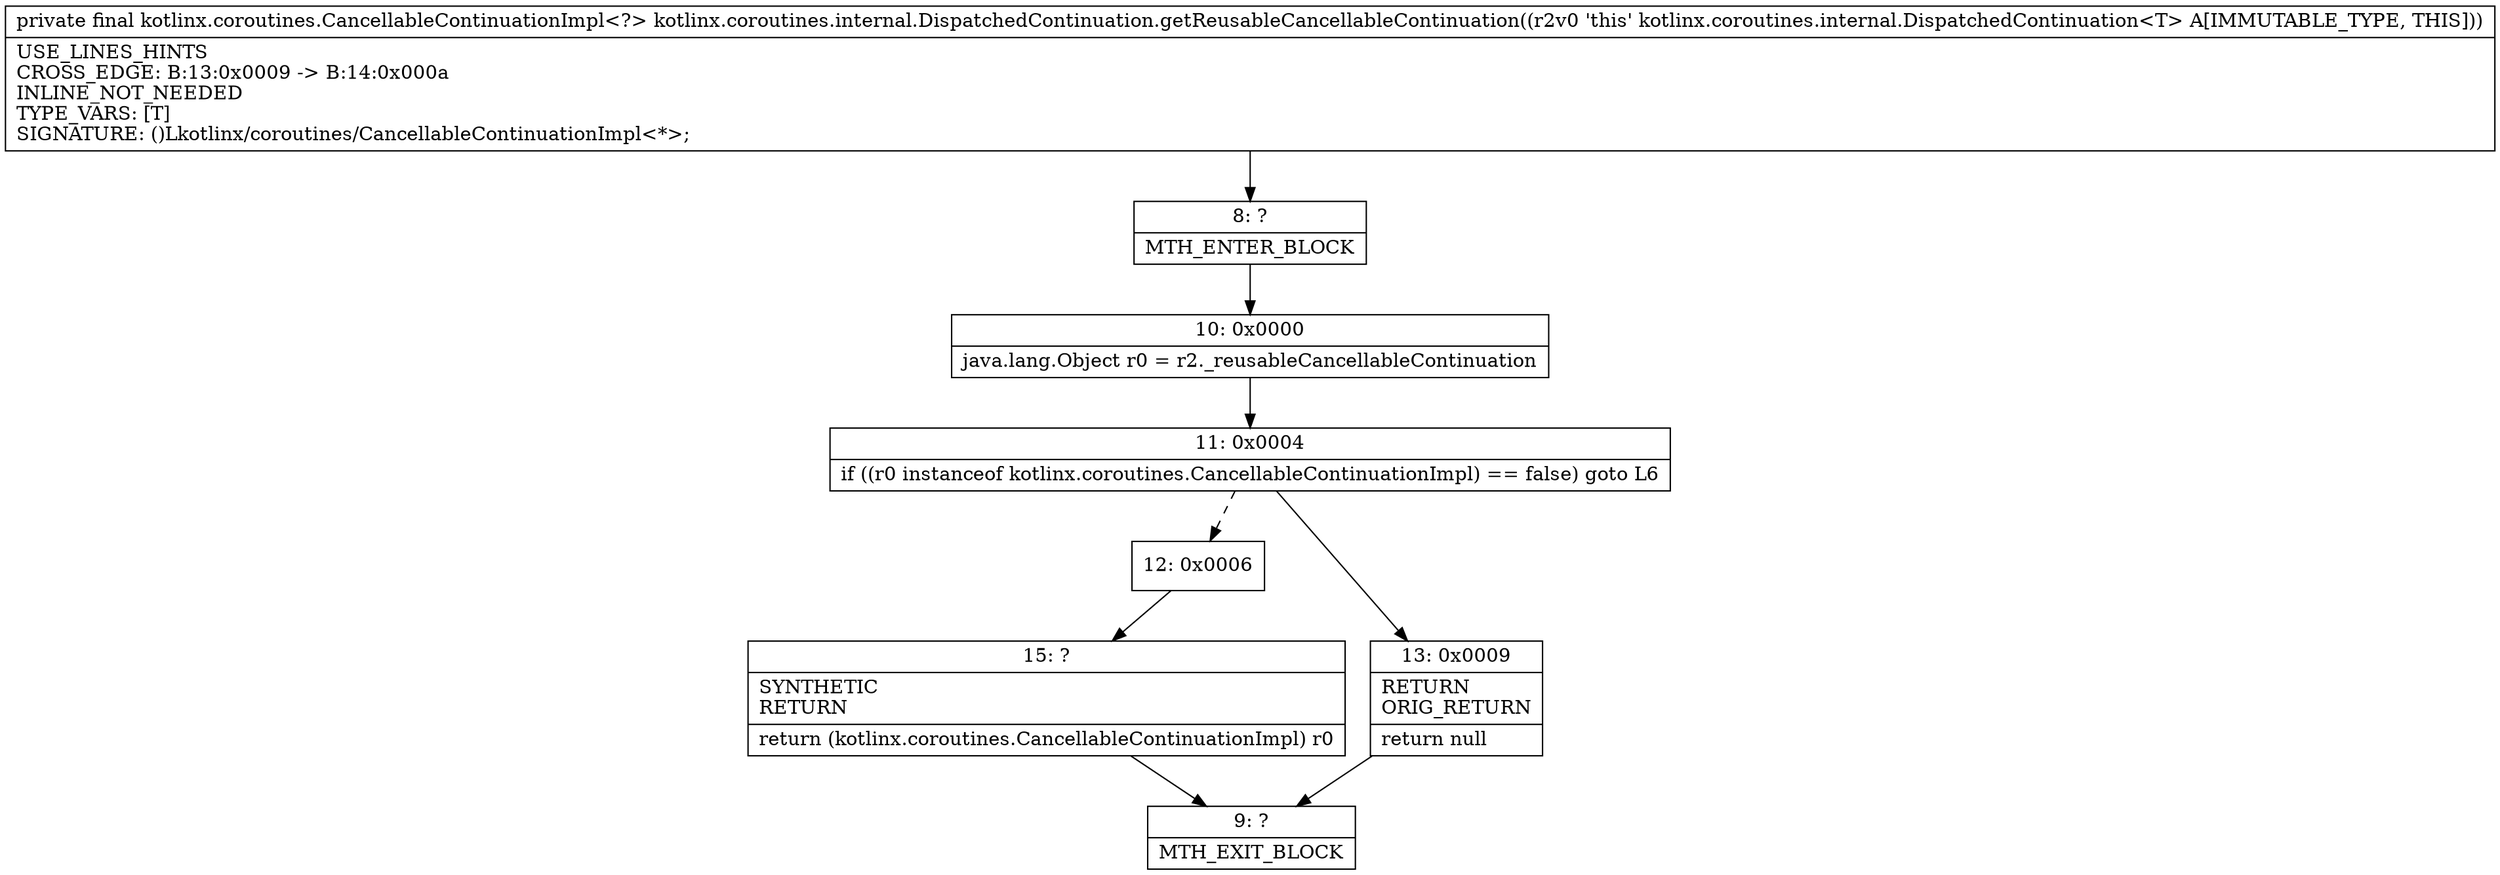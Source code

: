 digraph "CFG forkotlinx.coroutines.internal.DispatchedContinuation.getReusableCancellableContinuation()Lkotlinx\/coroutines\/CancellableContinuationImpl;" {
Node_8 [shape=record,label="{8\:\ ?|MTH_ENTER_BLOCK\l}"];
Node_10 [shape=record,label="{10\:\ 0x0000|java.lang.Object r0 = r2._reusableCancellableContinuation\l}"];
Node_11 [shape=record,label="{11\:\ 0x0004|if ((r0 instanceof kotlinx.coroutines.CancellableContinuationImpl) == false) goto L6\l}"];
Node_12 [shape=record,label="{12\:\ 0x0006}"];
Node_15 [shape=record,label="{15\:\ ?|SYNTHETIC\lRETURN\l|return (kotlinx.coroutines.CancellableContinuationImpl) r0\l}"];
Node_9 [shape=record,label="{9\:\ ?|MTH_EXIT_BLOCK\l}"];
Node_13 [shape=record,label="{13\:\ 0x0009|RETURN\lORIG_RETURN\l|return null\l}"];
MethodNode[shape=record,label="{private final kotlinx.coroutines.CancellableContinuationImpl\<?\> kotlinx.coroutines.internal.DispatchedContinuation.getReusableCancellableContinuation((r2v0 'this' kotlinx.coroutines.internal.DispatchedContinuation\<T\> A[IMMUTABLE_TYPE, THIS]))  | USE_LINES_HINTS\lCROSS_EDGE: B:13:0x0009 \-\> B:14:0x000a\lINLINE_NOT_NEEDED\lTYPE_VARS: [T]\lSIGNATURE: ()Lkotlinx\/coroutines\/CancellableContinuationImpl\<*\>;\l}"];
MethodNode -> Node_8;Node_8 -> Node_10;
Node_10 -> Node_11;
Node_11 -> Node_12[style=dashed];
Node_11 -> Node_13;
Node_12 -> Node_15;
Node_15 -> Node_9;
Node_13 -> Node_9;
}

